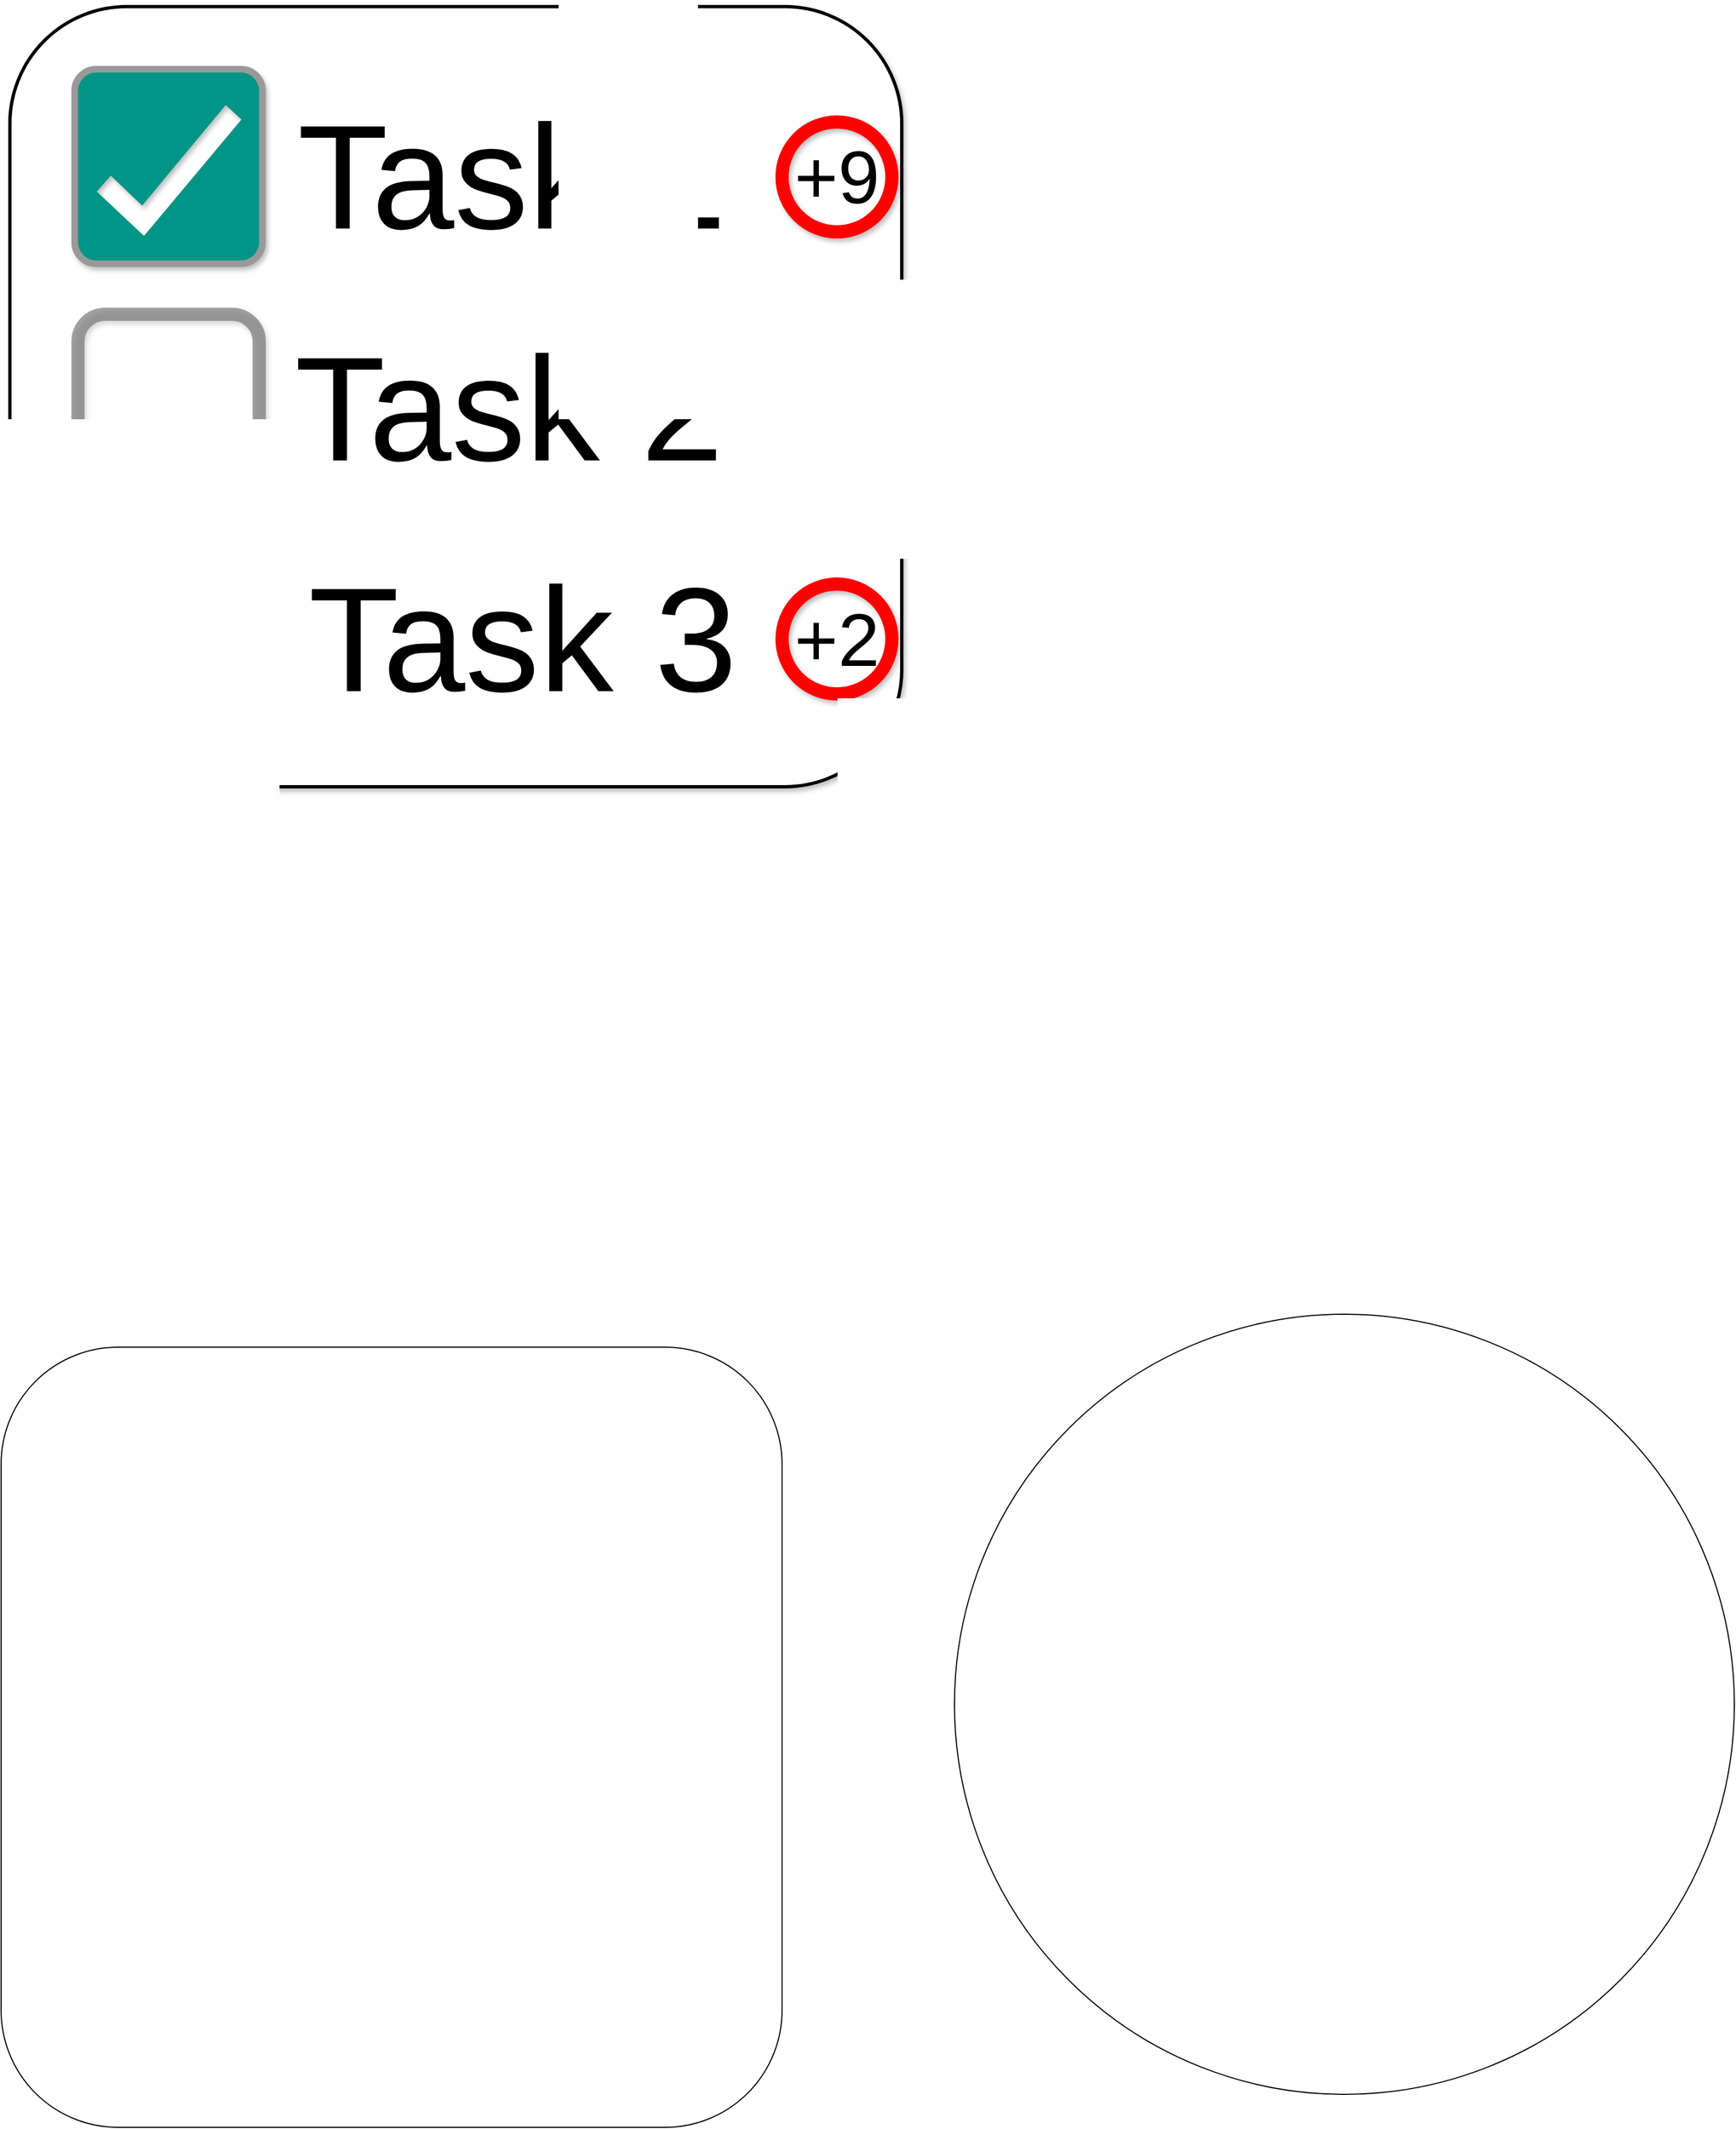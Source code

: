 <mxfile version="13.10.0" type="google"><diagram id="Nmi88H91A56Hh-EPZofD" name="Page-1"><mxGraphModel dx="5688" dy="3328" grid="1" gridSize="10" guides="1" tooltips="1" connect="1" arrows="1" fold="1" page="1" pageScale="1" pageWidth="827" pageHeight="1169" math="0" shadow="0"><root><mxCell id="0"/><mxCell id="1" parent="0"/><mxCell id="a2L9V9dAVZJyzJbncv5I-22" value="" style="rounded=1;whiteSpace=wrap;html=1;" vertex="1" parent="1"><mxGeometry x="32" y="1260" width="711" height="710" as="geometry"/></mxCell><mxCell id="a2L9V9dAVZJyzJbncv5I-23" value="" style="ellipse;whiteSpace=wrap;html=1;aspect=fixed;" vertex="1" parent="1"><mxGeometry x="900" y="1230" width="710" height="710" as="geometry"/></mxCell><mxCell id="a2L9V9dAVZJyzJbncv5I-24" value="" style="rounded=1;whiteSpace=wrap;html=1;shadow=1;sketch=0;glass=0;strokeWidth=3;" vertex="1" parent="1"><mxGeometry x="40" y="40" width="812" height="710" as="geometry"/></mxCell><mxCell id="a2L9V9dAVZJyzJbncv5I-25" value="&lt;span style=&quot;font-size: 135px&quot;&gt;Task 1&lt;/span&gt;" style="text;html=1;strokeColor=none;fillColor=none;align=center;verticalAlign=middle;whiteSpace=wrap;rounded=0;" vertex="1" parent="1"><mxGeometry x="297" y="110" width="400" height="170" as="geometry"/></mxCell><mxCell id="a2L9V9dAVZJyzJbncv5I-26" value="&lt;span style=&quot;font-size: 135px&quot;&gt;Task 2&lt;/span&gt;" style="text;html=1;strokeColor=none;fillColor=none;align=center;verticalAlign=middle;whiteSpace=wrap;rounded=0;" vertex="1" parent="1"><mxGeometry x="297" y="321.01" width="395" height="170" as="geometry"/></mxCell><mxCell id="a2L9V9dAVZJyzJbncv5I-27" value="&lt;span style=&quot;font-size: 135px&quot;&gt;Task 3&lt;/span&gt;" style="text;html=1;strokeColor=none;fillColor=none;align=center;verticalAlign=middle;whiteSpace=wrap;rounded=0;" vertex="1" parent="1"><mxGeometry x="302" y="531.01" width="410" height="170" as="geometry"/></mxCell><mxCell id="a2L9V9dAVZJyzJbncv5I-28" value="" style="dashed=0;labelPosition=right;align=left;shape=mxgraph.gmdl.checkbox;fillColor=#009587;strokeWidth=12;aspect=fixed;rounded=0;shadow=1;strokeColor=#999999;" vertex="1" parent="1"><mxGeometry x="102" y="100" width="165" height="171.01" as="geometry"/></mxCell><mxCell id="a2L9V9dAVZJyzJbncv5I-29" value="" style="rounded=1;whiteSpace=wrap;html=1;shadow=1;glass=0;labelBackgroundColor=none;sketch=0;fillColor=none;align=left;strokeWidth=12;opacity=60;strokeColor=#666666;aspect=fixed;" vertex="1" parent="1"><mxGeometry x="102" y="320" width="165" height="171.01" as="geometry"/></mxCell><mxCell id="a2L9V9dAVZJyzJbncv5I-30" value="" style="rounded=1;whiteSpace=wrap;html=1;shadow=1;glass=0;labelBackgroundColor=none;sketch=0;fillColor=none;align=left;strokeWidth=12;opacity=60;strokeColor=#666666;aspect=fixed;" vertex="1" parent="1"><mxGeometry x="102" y="530" width="165" height="171.01" as="geometry"/></mxCell><mxCell id="a2L9V9dAVZJyzJbncv5I-31" value="+9" style="ellipse;whiteSpace=wrap;html=1;aspect=fixed;shadow=1;strokeWidth=12;fontSize=68;fillColor=none;strokeColor=#FF0000;" vertex="1" parent="1"><mxGeometry x="743" y="145" width="100" height="100" as="geometry"/></mxCell><mxCell id="a2L9V9dAVZJyzJbncv5I-32" value="+2" style="ellipse;whiteSpace=wrap;html=1;aspect=fixed;shadow=1;strokeWidth=12;fontSize=68;fillColor=none;strokeColor=#FF0000;" vertex="1" parent="1"><mxGeometry x="743" y="565.51" width="100" height="100" as="geometry"/></mxCell></root></mxGraphModel></diagram></mxfile>